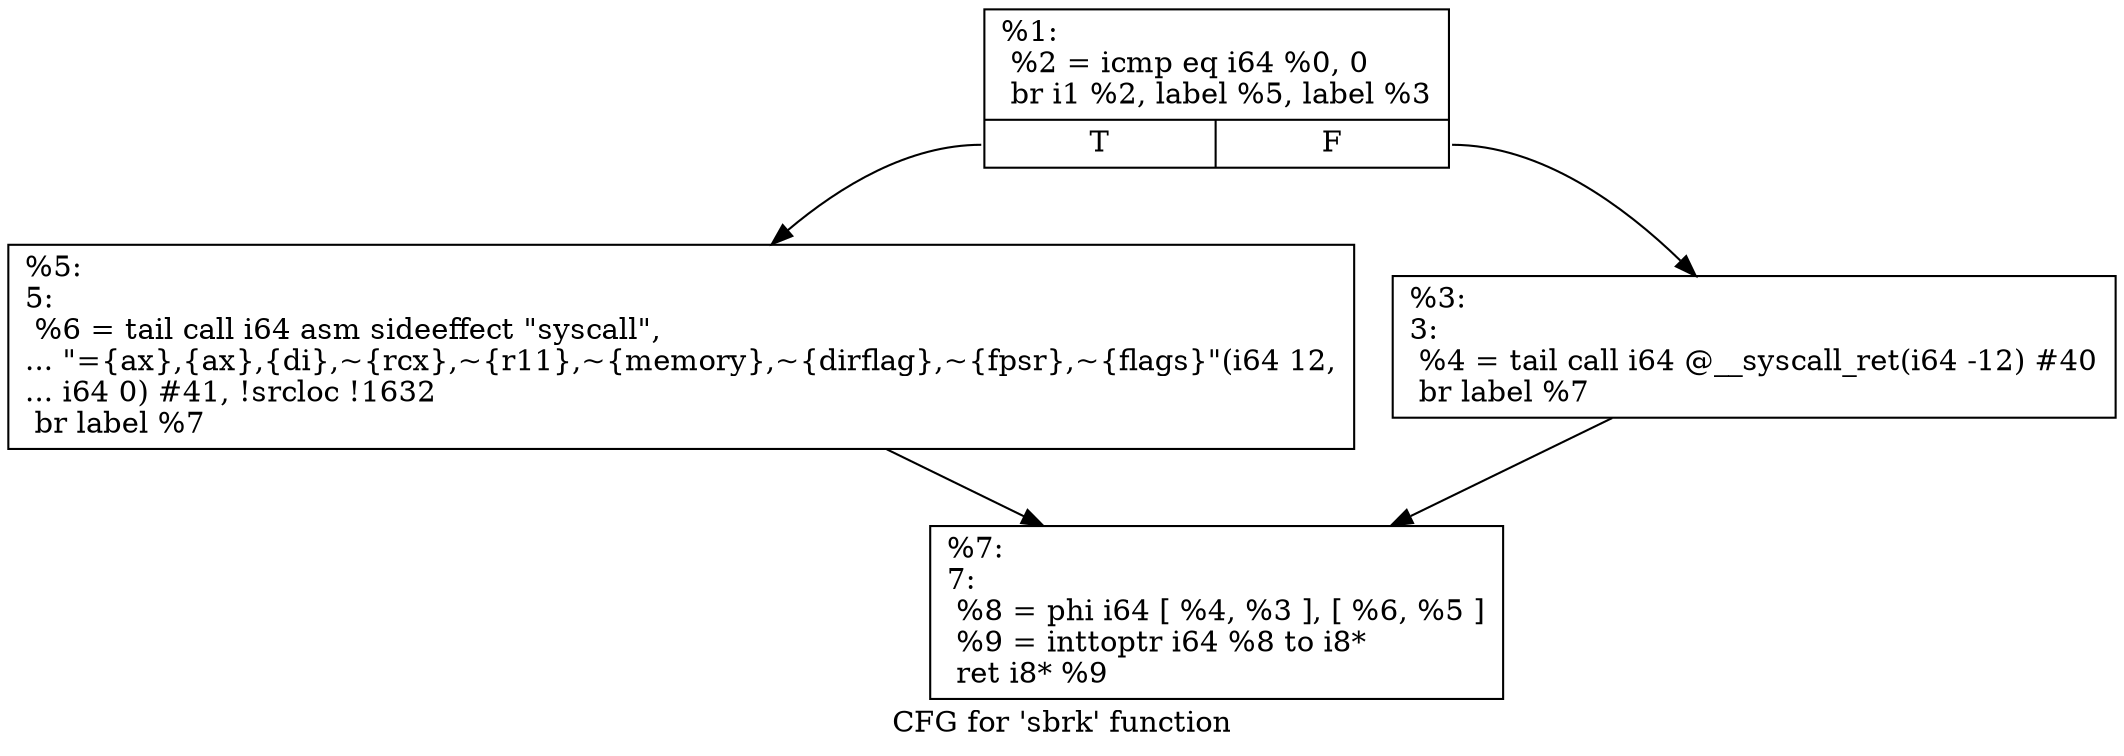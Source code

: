 digraph "CFG for 'sbrk' function" {
	label="CFG for 'sbrk' function";

	Node0x1bfcfa0 [shape=record,label="{%1:\l  %2 = icmp eq i64 %0, 0\l  br i1 %2, label %5, label %3\l|{<s0>T|<s1>F}}"];
	Node0x1bfcfa0:s0 -> Node0x1bfd500;
	Node0x1bfcfa0:s1 -> Node0x1bfd020;
	Node0x1bfd020 [shape=record,label="{%3:\l3:                                                \l  %4 = tail call i64 @__syscall_ret(i64 -12) #40\l  br label %7\l}"];
	Node0x1bfd020 -> Node0x1bfd550;
	Node0x1bfd500 [shape=record,label="{%5:\l5:                                                \l  %6 = tail call i64 asm sideeffect \"syscall\",\l... \"=\{ax\},\{ax\},\{di\},~\{rcx\},~\{r11\},~\{memory\},~\{dirflag\},~\{fpsr\},~\{flags\}\"(i64 12,\l... i64 0) #41, !srcloc !1632\l  br label %7\l}"];
	Node0x1bfd500 -> Node0x1bfd550;
	Node0x1bfd550 [shape=record,label="{%7:\l7:                                                \l  %8 = phi i64 [ %4, %3 ], [ %6, %5 ]\l  %9 = inttoptr i64 %8 to i8*\l  ret i8* %9\l}"];
}
